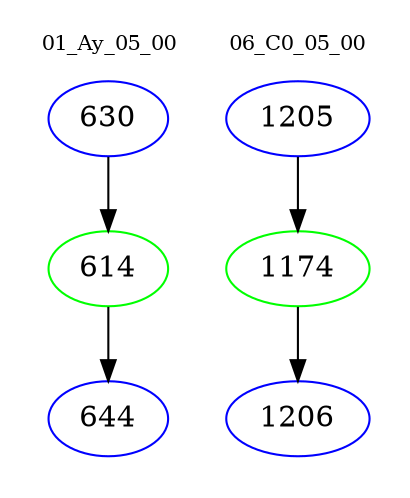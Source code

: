digraph{
subgraph cluster_0 {
color = white
label = "01_Ay_05_00";
fontsize=10;
T0_630 [label="630", color="blue"]
T0_630 -> T0_614 [color="black"]
T0_614 [label="614", color="green"]
T0_614 -> T0_644 [color="black"]
T0_644 [label="644", color="blue"]
}
subgraph cluster_1 {
color = white
label = "06_C0_05_00";
fontsize=10;
T1_1205 [label="1205", color="blue"]
T1_1205 -> T1_1174 [color="black"]
T1_1174 [label="1174", color="green"]
T1_1174 -> T1_1206 [color="black"]
T1_1206 [label="1206", color="blue"]
}
}
